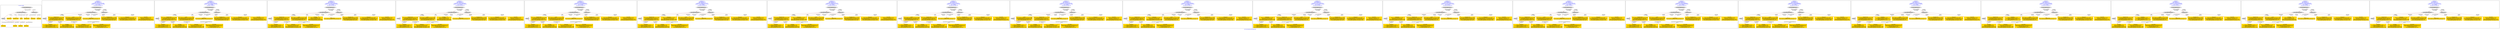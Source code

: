 digraph n0 {
fontcolor="blue"
remincross="true"
label="s13-s-art-institute-of-chicago.xml"
subgraph cluster_0 {
label="1-correct model"
n2[style="filled",color="white",fillcolor="lightgray",label="CulturalHeritageObject1"];
n3[style="filled",color="white",fillcolor="lightgray",label="Person1"];
n4[shape="plaintext",style="filled",fillcolor="gold",label="Dimensions"];
n5[shape="plaintext",style="filled",fillcolor="gold",label="Typeofartwork"];
n6[shape="plaintext",style="filled",fillcolor="gold",label="Credit"];
n7[shape="plaintext",style="filled",fillcolor="gold",label="Titleofartwork"];
n8[shape="plaintext",style="filled",fillcolor="gold",label="Accessionid"];
n9[shape="plaintext",style="filled",fillcolor="gold",label="Nationality"];
n10[shape="plaintext",style="filled",fillcolor="gold",label="birthDate"];
n11[shape="plaintext",style="filled",fillcolor="gold",label="deathDate"];
n12[shape="plaintext",style="filled",fillcolor="gold",label="Artistname"];
n13[style="filled",color="white",fillcolor="lightgray",label="EuropeanaAggregation1"];
n14[style="filled",color="white",fillcolor="lightgray",label="WebResource1"];
n15[shape="plaintext",style="filled",fillcolor="gold",label="ImageURL"];
}
subgraph cluster_1 {
label="candidate 0\nlink coherence:1.0\nnode coherence:1.0\nconfidence:0.6219231917021696\nmapping score:0.6573077305673899\ncost:12.99964\n-precision:0.92-recall:0.92"
n17[style="filled",color="white",fillcolor="lightgray",label="CulturalHeritageObject1"];
n18[style="filled",color="white",fillcolor="lightgray",label="Person1"];
n19[style="filled",color="white",fillcolor="lightgray",label="EuropeanaAggregation1"];
n20[style="filled",color="white",fillcolor="lightgray",label="WebResource1"];
n21[shape="plaintext",style="filled",fillcolor="gold",label="ImageURL\n[WebResource,classLink,0.851]\n[Document,classLink,0.117]\n[Person,biographicalInformation,0.019]\n[CulturalHeritageObject,description,0.013]"];
n22[shape="plaintext",style="filled",fillcolor="gold",label="Titleofartwork\n[CulturalHeritageObject,description,0.303]\n[CulturalHeritageObject,title,0.26]\n[CulturalHeritageObject,created,0.223]\n[Person,biographicalInformation,0.214]"];
n23[shape="plaintext",style="filled",fillcolor="gold",label="deathDate\n[Person,dateOfDeath,0.424]\n[CulturalHeritageObject,created,0.285]\n[Person,dateOfBirth,0.232]\n[CulturalHeritageObject,provenance,0.059]"];
n24[shape="plaintext",style="filled",fillcolor="gold",label="Credit\n[CulturalHeritageObject,provenance,0.486]\n[CulturalHeritageObject,description,0.225]\n[CulturalHeritageObject,title,0.159]\n[Person,biographicalInformation,0.13]"];
n25[shape="plaintext",style="filled",fillcolor="gold",label="Accessionid\n[CulturalHeritageObject,accessionNumber,1.0]"];
n26[shape="plaintext",style="filled",fillcolor="gold",label="Typeofartwork\n[CulturalHeritageObject,medium,0.809]\n[CulturalHeritageObject,description,0.077]\n[Person,biographicalInformation,0.065]\n[CulturalHeritageObject,title,0.049]"];
n27[shape="plaintext",style="filled",fillcolor="gold",label="birthDate\n[Person,dateOfBirth,0.49]\n[Person,dateOfDeath,0.231]\n[CulturalHeritageObject,created,0.23]\n[Person,biographicalInformation,0.049]"];
n28[shape="plaintext",style="filled",fillcolor="gold",label="Artistname\n[Person,nameOfThePerson,0.453]\n[Document,classLink,0.208]\n[CulturalHeritageObject,provenance,0.186]\n[CulturalHeritageObject,description,0.153]"];
n29[shape="plaintext",style="filled",fillcolor="gold",label="Dimensions\n[CulturalHeritageObject,extent,0.682]\n[CulturalHeritageObject,accessionNumber,0.162]\n[CulturalHeritageObject,description,0.091]\n[CulturalHeritageObject,provenance,0.065]"];
n30[shape="plaintext",style="filled",fillcolor="gold",label="Nationality\n[Person,countryAssociatedWithThePerson,0.72]\n[CulturalHeritageObject,provenance,0.112]\n[Concept,prefLabel,0.101]\n[CulturalHeritageObject,title,0.067]"];
}
subgraph cluster_2 {
label="candidate 1\nlink coherence:1.0\nnode coherence:1.0\nconfidence:0.6176532416924738\nmapping score:0.6558844138974913\ncost:12.99964\n-precision:1.0-recall:1.0"
n32[style="filled",color="white",fillcolor="lightgray",label="CulturalHeritageObject1"];
n33[style="filled",color="white",fillcolor="lightgray",label="Person1"];
n34[style="filled",color="white",fillcolor="lightgray",label="EuropeanaAggregation1"];
n35[style="filled",color="white",fillcolor="lightgray",label="WebResource1"];
n36[shape="plaintext",style="filled",fillcolor="gold",label="Titleofartwork\n[CulturalHeritageObject,description,0.303]\n[CulturalHeritageObject,title,0.26]\n[CulturalHeritageObject,created,0.223]\n[Person,biographicalInformation,0.214]"];
n37[shape="plaintext",style="filled",fillcolor="gold",label="ImageURL\n[WebResource,classLink,0.851]\n[Document,classLink,0.117]\n[Person,biographicalInformation,0.019]\n[CulturalHeritageObject,description,0.013]"];
n38[shape="plaintext",style="filled",fillcolor="gold",label="deathDate\n[Person,dateOfDeath,0.424]\n[CulturalHeritageObject,created,0.285]\n[Person,dateOfBirth,0.232]\n[CulturalHeritageObject,provenance,0.059]"];
n39[shape="plaintext",style="filled",fillcolor="gold",label="Credit\n[CulturalHeritageObject,provenance,0.486]\n[CulturalHeritageObject,description,0.225]\n[CulturalHeritageObject,title,0.159]\n[Person,biographicalInformation,0.13]"];
n40[shape="plaintext",style="filled",fillcolor="gold",label="Accessionid\n[CulturalHeritageObject,accessionNumber,1.0]"];
n41[shape="plaintext",style="filled",fillcolor="gold",label="Typeofartwork\n[CulturalHeritageObject,medium,0.809]\n[CulturalHeritageObject,description,0.077]\n[Person,biographicalInformation,0.065]\n[CulturalHeritageObject,title,0.049]"];
n42[shape="plaintext",style="filled",fillcolor="gold",label="birthDate\n[Person,dateOfBirth,0.49]\n[Person,dateOfDeath,0.231]\n[CulturalHeritageObject,created,0.23]\n[Person,biographicalInformation,0.049]"];
n43[shape="plaintext",style="filled",fillcolor="gold",label="Artistname\n[Person,nameOfThePerson,0.453]\n[Document,classLink,0.208]\n[CulturalHeritageObject,provenance,0.186]\n[CulturalHeritageObject,description,0.153]"];
n44[shape="plaintext",style="filled",fillcolor="gold",label="Dimensions\n[CulturalHeritageObject,extent,0.682]\n[CulturalHeritageObject,accessionNumber,0.162]\n[CulturalHeritageObject,description,0.091]\n[CulturalHeritageObject,provenance,0.065]"];
n45[shape="plaintext",style="filled",fillcolor="gold",label="Nationality\n[Person,countryAssociatedWithThePerson,0.72]\n[CulturalHeritageObject,provenance,0.112]\n[Concept,prefLabel,0.101]\n[CulturalHeritageObject,title,0.067]"];
}
subgraph cluster_3 {
label="candidate 10\nlink coherence:1.0\nnode coherence:1.0\nconfidence:0.5916917485165547\nmapping score:0.6472305828388515\ncost:12.99964\n-precision:0.92-recall:0.92"
n47[style="filled",color="white",fillcolor="lightgray",label="CulturalHeritageObject1"];
n48[style="filled",color="white",fillcolor="lightgray",label="Person1"];
n49[style="filled",color="white",fillcolor="lightgray",label="EuropeanaAggregation1"];
n50[style="filled",color="white",fillcolor="lightgray",label="WebResource1"];
n51[shape="plaintext",style="filled",fillcolor="gold",label="Titleofartwork\n[CulturalHeritageObject,description,0.303]\n[CulturalHeritageObject,title,0.26]\n[CulturalHeritageObject,created,0.223]\n[Person,biographicalInformation,0.214]"];
n52[shape="plaintext",style="filled",fillcolor="gold",label="ImageURL\n[WebResource,classLink,0.851]\n[Document,classLink,0.117]\n[Person,biographicalInformation,0.019]\n[CulturalHeritageObject,description,0.013]"];
n53[shape="plaintext",style="filled",fillcolor="gold",label="deathDate\n[Person,dateOfDeath,0.424]\n[CulturalHeritageObject,created,0.285]\n[Person,dateOfBirth,0.232]\n[CulturalHeritageObject,provenance,0.059]"];
n54[shape="plaintext",style="filled",fillcolor="gold",label="Credit\n[CulturalHeritageObject,provenance,0.486]\n[CulturalHeritageObject,description,0.225]\n[CulturalHeritageObject,title,0.159]\n[Person,biographicalInformation,0.13]"];
n55[shape="plaintext",style="filled",fillcolor="gold",label="birthDate\n[Person,dateOfBirth,0.49]\n[Person,dateOfDeath,0.231]\n[CulturalHeritageObject,created,0.23]\n[Person,biographicalInformation,0.049]"];
n56[shape="plaintext",style="filled",fillcolor="gold",label="Accessionid\n[CulturalHeritageObject,accessionNumber,1.0]"];
n57[shape="plaintext",style="filled",fillcolor="gold",label="Typeofartwork\n[CulturalHeritageObject,medium,0.809]\n[CulturalHeritageObject,description,0.077]\n[Person,biographicalInformation,0.065]\n[CulturalHeritageObject,title,0.049]"];
n58[shape="plaintext",style="filled",fillcolor="gold",label="Artistname\n[Person,nameOfThePerson,0.453]\n[Document,classLink,0.208]\n[CulturalHeritageObject,provenance,0.186]\n[CulturalHeritageObject,description,0.153]"];
n59[shape="plaintext",style="filled",fillcolor="gold",label="Dimensions\n[CulturalHeritageObject,extent,0.682]\n[CulturalHeritageObject,accessionNumber,0.162]\n[CulturalHeritageObject,description,0.091]\n[CulturalHeritageObject,provenance,0.065]"];
n60[shape="plaintext",style="filled",fillcolor="gold",label="Nationality\n[Person,countryAssociatedWithThePerson,0.72]\n[CulturalHeritageObject,provenance,0.112]\n[Concept,prefLabel,0.101]\n[CulturalHeritageObject,title,0.067]"];
}
subgraph cluster_4 {
label="candidate 11\nlink coherence:1.0\nnode coherence:1.0\nconfidence:0.5916917485165547\nmapping score:0.6472305828388515\ncost:12.99974\n-precision:0.92-recall:0.92"
n62[style="filled",color="white",fillcolor="lightgray",label="CulturalHeritageObject1"];
n63[style="filled",color="white",fillcolor="lightgray",label="Person1"];
n64[style="filled",color="white",fillcolor="lightgray",label="EuropeanaAggregation1"];
n65[style="filled",color="white",fillcolor="lightgray",label="WebResource2"];
n66[shape="plaintext",style="filled",fillcolor="gold",label="ImageURL\n[WebResource,classLink,0.851]\n[Document,classLink,0.117]\n[Person,biographicalInformation,0.019]\n[CulturalHeritageObject,description,0.013]"];
n67[shape="plaintext",style="filled",fillcolor="gold",label="Titleofartwork\n[CulturalHeritageObject,description,0.303]\n[CulturalHeritageObject,title,0.26]\n[CulturalHeritageObject,created,0.223]\n[Person,biographicalInformation,0.214]"];
n68[shape="plaintext",style="filled",fillcolor="gold",label="deathDate\n[Person,dateOfDeath,0.424]\n[CulturalHeritageObject,created,0.285]\n[Person,dateOfBirth,0.232]\n[CulturalHeritageObject,provenance,0.059]"];
n69[shape="plaintext",style="filled",fillcolor="gold",label="Credit\n[CulturalHeritageObject,provenance,0.486]\n[CulturalHeritageObject,description,0.225]\n[CulturalHeritageObject,title,0.159]\n[Person,biographicalInformation,0.13]"];
n70[shape="plaintext",style="filled",fillcolor="gold",label="birthDate\n[Person,dateOfBirth,0.49]\n[Person,dateOfDeath,0.231]\n[CulturalHeritageObject,created,0.23]\n[Person,biographicalInformation,0.049]"];
n71[shape="plaintext",style="filled",fillcolor="gold",label="Accessionid\n[CulturalHeritageObject,accessionNumber,1.0]"];
n72[shape="plaintext",style="filled",fillcolor="gold",label="Typeofartwork\n[CulturalHeritageObject,medium,0.809]\n[CulturalHeritageObject,description,0.077]\n[Person,biographicalInformation,0.065]\n[CulturalHeritageObject,title,0.049]"];
n73[shape="plaintext",style="filled",fillcolor="gold",label="Artistname\n[Person,nameOfThePerson,0.453]\n[Document,classLink,0.208]\n[CulturalHeritageObject,provenance,0.186]\n[CulturalHeritageObject,description,0.153]"];
n74[shape="plaintext",style="filled",fillcolor="gold",label="Dimensions\n[CulturalHeritageObject,extent,0.682]\n[CulturalHeritageObject,accessionNumber,0.162]\n[CulturalHeritageObject,description,0.091]\n[CulturalHeritageObject,provenance,0.065]"];
n75[shape="plaintext",style="filled",fillcolor="gold",label="Nationality\n[Person,countryAssociatedWithThePerson,0.72]\n[CulturalHeritageObject,provenance,0.112]\n[Concept,prefLabel,0.101]\n[CulturalHeritageObject,title,0.067]"];
}
subgraph cluster_5 {
label="candidate 12\nlink coherence:1.0\nnode coherence:1.0\nconfidence:0.5915492956384354\nmapping score:0.6471830985461451\ncost:12.99964\n-precision:0.92-recall:0.92"
n77[style="filled",color="white",fillcolor="lightgray",label="CulturalHeritageObject1"];
n78[style="filled",color="white",fillcolor="lightgray",label="Person1"];
n79[style="filled",color="white",fillcolor="lightgray",label="EuropeanaAggregation1"];
n80[style="filled",color="white",fillcolor="lightgray",label="WebResource1"];
n81[shape="plaintext",style="filled",fillcolor="gold",label="Titleofartwork\n[CulturalHeritageObject,description,0.303]\n[CulturalHeritageObject,title,0.26]\n[CulturalHeritageObject,created,0.223]\n[Person,biographicalInformation,0.214]"];
n82[shape="plaintext",style="filled",fillcolor="gold",label="ImageURL\n[WebResource,classLink,0.851]\n[Document,classLink,0.117]\n[Person,biographicalInformation,0.019]\n[CulturalHeritageObject,description,0.013]"];
n83[shape="plaintext",style="filled",fillcolor="gold",label="Credit\n[CulturalHeritageObject,provenance,0.486]\n[CulturalHeritageObject,description,0.225]\n[CulturalHeritageObject,title,0.159]\n[Person,biographicalInformation,0.13]"];
n84[shape="plaintext",style="filled",fillcolor="gold",label="deathDate\n[Person,dateOfDeath,0.424]\n[CulturalHeritageObject,created,0.285]\n[Person,dateOfBirth,0.232]\n[CulturalHeritageObject,provenance,0.059]"];
n85[shape="plaintext",style="filled",fillcolor="gold",label="Accessionid\n[CulturalHeritageObject,accessionNumber,1.0]"];
n86[shape="plaintext",style="filled",fillcolor="gold",label="Typeofartwork\n[CulturalHeritageObject,medium,0.809]\n[CulturalHeritageObject,description,0.077]\n[Person,biographicalInformation,0.065]\n[CulturalHeritageObject,title,0.049]"];
n87[shape="plaintext",style="filled",fillcolor="gold",label="birthDate\n[Person,dateOfBirth,0.49]\n[Person,dateOfDeath,0.231]\n[CulturalHeritageObject,created,0.23]\n[Person,biographicalInformation,0.049]"];
n88[shape="plaintext",style="filled",fillcolor="gold",label="Artistname\n[Person,nameOfThePerson,0.453]\n[Document,classLink,0.208]\n[CulturalHeritageObject,provenance,0.186]\n[CulturalHeritageObject,description,0.153]"];
n89[shape="plaintext",style="filled",fillcolor="gold",label="Dimensions\n[CulturalHeritageObject,extent,0.682]\n[CulturalHeritageObject,accessionNumber,0.162]\n[CulturalHeritageObject,description,0.091]\n[CulturalHeritageObject,provenance,0.065]"];
n90[shape="plaintext",style="filled",fillcolor="gold",label="Nationality\n[Person,countryAssociatedWithThePerson,0.72]\n[CulturalHeritageObject,provenance,0.112]\n[Concept,prefLabel,0.101]\n[CulturalHeritageObject,title,0.067]"];
}
subgraph cluster_6 {
label="candidate 13\nlink coherence:1.0\nnode coherence:1.0\nconfidence:0.5908875455164233\nmapping score:0.6469625151721411\ncost:12.99964\n-precision:0.92-recall:0.92"
n92[style="filled",color="white",fillcolor="lightgray",label="CulturalHeritageObject1"];
n93[style="filled",color="white",fillcolor="lightgray",label="Person1"];
n94[style="filled",color="white",fillcolor="lightgray",label="EuropeanaAggregation1"];
n95[style="filled",color="white",fillcolor="lightgray",label="WebResource1"];
n96[shape="plaintext",style="filled",fillcolor="gold",label="Titleofartwork\n[CulturalHeritageObject,description,0.303]\n[CulturalHeritageObject,title,0.26]\n[CulturalHeritageObject,created,0.223]\n[Person,biographicalInformation,0.214]"];
n97[shape="plaintext",style="filled",fillcolor="gold",label="ImageURL\n[WebResource,classLink,0.851]\n[Document,classLink,0.117]\n[Person,biographicalInformation,0.019]\n[CulturalHeritageObject,description,0.013]"];
n98[shape="plaintext",style="filled",fillcolor="gold",label="Artistname\n[Person,nameOfThePerson,0.453]\n[Document,classLink,0.208]\n[CulturalHeritageObject,provenance,0.186]\n[CulturalHeritageObject,description,0.153]"];
n99[shape="plaintext",style="filled",fillcolor="gold",label="deathDate\n[Person,dateOfDeath,0.424]\n[CulturalHeritageObject,created,0.285]\n[Person,dateOfBirth,0.232]\n[CulturalHeritageObject,provenance,0.059]"];
n100[shape="plaintext",style="filled",fillcolor="gold",label="Credit\n[CulturalHeritageObject,provenance,0.486]\n[CulturalHeritageObject,description,0.225]\n[CulturalHeritageObject,title,0.159]\n[Person,biographicalInformation,0.13]"];
n101[shape="plaintext",style="filled",fillcolor="gold",label="Accessionid\n[CulturalHeritageObject,accessionNumber,1.0]"];
n102[shape="plaintext",style="filled",fillcolor="gold",label="Typeofartwork\n[CulturalHeritageObject,medium,0.809]\n[CulturalHeritageObject,description,0.077]\n[Person,biographicalInformation,0.065]\n[CulturalHeritageObject,title,0.049]"];
n103[shape="plaintext",style="filled",fillcolor="gold",label="birthDate\n[Person,dateOfBirth,0.49]\n[Person,dateOfDeath,0.231]\n[CulturalHeritageObject,created,0.23]\n[Person,biographicalInformation,0.049]"];
n104[shape="plaintext",style="filled",fillcolor="gold",label="Dimensions\n[CulturalHeritageObject,extent,0.682]\n[CulturalHeritageObject,accessionNumber,0.162]\n[CulturalHeritageObject,description,0.091]\n[CulturalHeritageObject,provenance,0.065]"];
n105[shape="plaintext",style="filled",fillcolor="gold",label="Nationality\n[Person,countryAssociatedWithThePerson,0.72]\n[CulturalHeritageObject,provenance,0.112]\n[Concept,prefLabel,0.101]\n[CulturalHeritageObject,title,0.067]"];
}
subgraph cluster_7 {
label="candidate 14\nlink coherence:1.0\nnode coherence:1.0\nconfidence:0.5908875455164233\nmapping score:0.6469625151721411\ncost:12.99974\n-precision:0.92-recall:0.92"
n107[style="filled",color="white",fillcolor="lightgray",label="CulturalHeritageObject1"];
n108[style="filled",color="white",fillcolor="lightgray",label="Person1"];
n109[style="filled",color="white",fillcolor="lightgray",label="EuropeanaAggregation1"];
n110[style="filled",color="white",fillcolor="lightgray",label="WebResource2"];
n111[shape="plaintext",style="filled",fillcolor="gold",label="ImageURL\n[WebResource,classLink,0.851]\n[Document,classLink,0.117]\n[Person,biographicalInformation,0.019]\n[CulturalHeritageObject,description,0.013]"];
n112[shape="plaintext",style="filled",fillcolor="gold",label="Titleofartwork\n[CulturalHeritageObject,description,0.303]\n[CulturalHeritageObject,title,0.26]\n[CulturalHeritageObject,created,0.223]\n[Person,biographicalInformation,0.214]"];
n113[shape="plaintext",style="filled",fillcolor="gold",label="Artistname\n[Person,nameOfThePerson,0.453]\n[Document,classLink,0.208]\n[CulturalHeritageObject,provenance,0.186]\n[CulturalHeritageObject,description,0.153]"];
n114[shape="plaintext",style="filled",fillcolor="gold",label="deathDate\n[Person,dateOfDeath,0.424]\n[CulturalHeritageObject,created,0.285]\n[Person,dateOfBirth,0.232]\n[CulturalHeritageObject,provenance,0.059]"];
n115[shape="plaintext",style="filled",fillcolor="gold",label="Credit\n[CulturalHeritageObject,provenance,0.486]\n[CulturalHeritageObject,description,0.225]\n[CulturalHeritageObject,title,0.159]\n[Person,biographicalInformation,0.13]"];
n116[shape="plaintext",style="filled",fillcolor="gold",label="Accessionid\n[CulturalHeritageObject,accessionNumber,1.0]"];
n117[shape="plaintext",style="filled",fillcolor="gold",label="Typeofartwork\n[CulturalHeritageObject,medium,0.809]\n[CulturalHeritageObject,description,0.077]\n[Person,biographicalInformation,0.065]\n[CulturalHeritageObject,title,0.049]"];
n118[shape="plaintext",style="filled",fillcolor="gold",label="birthDate\n[Person,dateOfBirth,0.49]\n[Person,dateOfDeath,0.231]\n[CulturalHeritageObject,created,0.23]\n[Person,biographicalInformation,0.049]"];
n119[shape="plaintext",style="filled",fillcolor="gold",label="Dimensions\n[CulturalHeritageObject,extent,0.682]\n[CulturalHeritageObject,accessionNumber,0.162]\n[CulturalHeritageObject,description,0.091]\n[CulturalHeritageObject,provenance,0.065]"];
n120[shape="plaintext",style="filled",fillcolor="gold",label="Nationality\n[Person,countryAssociatedWithThePerson,0.72]\n[CulturalHeritageObject,provenance,0.112]\n[Concept,prefLabel,0.101]\n[CulturalHeritageObject,title,0.067]"];
}
subgraph cluster_8 {
label="candidate 15\nlink coherence:1.0\nnode coherence:1.0\nconfidence:0.5892234779793558\nmapping score:0.6464078259931186\ncost:12.99964\n-precision:0.85-recall:0.85"
n122[style="filled",color="white",fillcolor="lightgray",label="CulturalHeritageObject1"];
n123[style="filled",color="white",fillcolor="lightgray",label="Person1"];
n124[style="filled",color="white",fillcolor="lightgray",label="EuropeanaAggregation1"];
n125[style="filled",color="white",fillcolor="lightgray",label="WebResource1"];
n126[shape="plaintext",style="filled",fillcolor="gold",label="Credit\n[CulturalHeritageObject,provenance,0.486]\n[CulturalHeritageObject,description,0.225]\n[CulturalHeritageObject,title,0.159]\n[Person,biographicalInformation,0.13]"];
n127[shape="plaintext",style="filled",fillcolor="gold",label="ImageURL\n[WebResource,classLink,0.851]\n[Document,classLink,0.117]\n[Person,biographicalInformation,0.019]\n[CulturalHeritageObject,description,0.013]"];
n128[shape="plaintext",style="filled",fillcolor="gold",label="Titleofartwork\n[CulturalHeritageObject,description,0.303]\n[CulturalHeritageObject,title,0.26]\n[CulturalHeritageObject,created,0.223]\n[Person,biographicalInformation,0.214]"];
n129[shape="plaintext",style="filled",fillcolor="gold",label="deathDate\n[Person,dateOfDeath,0.424]\n[CulturalHeritageObject,created,0.285]\n[Person,dateOfBirth,0.232]\n[CulturalHeritageObject,provenance,0.059]"];
n130[shape="plaintext",style="filled",fillcolor="gold",label="Accessionid\n[CulturalHeritageObject,accessionNumber,1.0]"];
n131[shape="plaintext",style="filled",fillcolor="gold",label="Typeofartwork\n[CulturalHeritageObject,medium,0.809]\n[CulturalHeritageObject,description,0.077]\n[Person,biographicalInformation,0.065]\n[CulturalHeritageObject,title,0.049]"];
n132[shape="plaintext",style="filled",fillcolor="gold",label="birthDate\n[Person,dateOfBirth,0.49]\n[Person,dateOfDeath,0.231]\n[CulturalHeritageObject,created,0.23]\n[Person,biographicalInformation,0.049]"];
n133[shape="plaintext",style="filled",fillcolor="gold",label="Artistname\n[Person,nameOfThePerson,0.453]\n[Document,classLink,0.208]\n[CulturalHeritageObject,provenance,0.186]\n[CulturalHeritageObject,description,0.153]"];
n134[shape="plaintext",style="filled",fillcolor="gold",label="Dimensions\n[CulturalHeritageObject,extent,0.682]\n[CulturalHeritageObject,accessionNumber,0.162]\n[CulturalHeritageObject,description,0.091]\n[CulturalHeritageObject,provenance,0.065]"];
n135[shape="plaintext",style="filled",fillcolor="gold",label="Nationality\n[Person,countryAssociatedWithThePerson,0.72]\n[CulturalHeritageObject,provenance,0.112]\n[Concept,prefLabel,0.101]\n[CulturalHeritageObject,title,0.067]"];
}
subgraph cluster_9 {
label="candidate 16\nlink coherence:1.0\nnode coherence:1.0\nconfidence:0.5878193535827687\nmapping score:0.6459397845275895\ncost:12.99964\n-precision:0.85-recall:0.85"
n137[style="filled",color="white",fillcolor="lightgray",label="CulturalHeritageObject1"];
n138[style="filled",color="white",fillcolor="lightgray",label="Person1"];
n139[style="filled",color="white",fillcolor="lightgray",label="EuropeanaAggregation1"];
n140[style="filled",color="white",fillcolor="lightgray",label="WebResource1"];
n141[shape="plaintext",style="filled",fillcolor="gold",label="ImageURL\n[WebResource,classLink,0.851]\n[Document,classLink,0.117]\n[Person,biographicalInformation,0.019]\n[CulturalHeritageObject,description,0.013]"];
n142[shape="plaintext",style="filled",fillcolor="gold",label="Credit\n[CulturalHeritageObject,provenance,0.486]\n[CulturalHeritageObject,description,0.225]\n[CulturalHeritageObject,title,0.159]\n[Person,biographicalInformation,0.13]"];
n143[shape="plaintext",style="filled",fillcolor="gold",label="deathDate\n[Person,dateOfDeath,0.424]\n[CulturalHeritageObject,created,0.285]\n[Person,dateOfBirth,0.232]\n[CulturalHeritageObject,provenance,0.059]"];
n144[shape="plaintext",style="filled",fillcolor="gold",label="Titleofartwork\n[CulturalHeritageObject,description,0.303]\n[CulturalHeritageObject,title,0.26]\n[CulturalHeritageObject,created,0.223]\n[Person,biographicalInformation,0.214]"];
n145[shape="plaintext",style="filled",fillcolor="gold",label="Accessionid\n[CulturalHeritageObject,accessionNumber,1.0]"];
n146[shape="plaintext",style="filled",fillcolor="gold",label="Typeofartwork\n[CulturalHeritageObject,medium,0.809]\n[CulturalHeritageObject,description,0.077]\n[Person,biographicalInformation,0.065]\n[CulturalHeritageObject,title,0.049]"];
n147[shape="plaintext",style="filled",fillcolor="gold",label="birthDate\n[Person,dateOfBirth,0.49]\n[Person,dateOfDeath,0.231]\n[CulturalHeritageObject,created,0.23]\n[Person,biographicalInformation,0.049]"];
n148[shape="plaintext",style="filled",fillcolor="gold",label="Artistname\n[Person,nameOfThePerson,0.453]\n[Document,classLink,0.208]\n[CulturalHeritageObject,provenance,0.186]\n[CulturalHeritageObject,description,0.153]"];
n149[shape="plaintext",style="filled",fillcolor="gold",label="Dimensions\n[CulturalHeritageObject,extent,0.682]\n[CulturalHeritageObject,accessionNumber,0.162]\n[CulturalHeritageObject,description,0.091]\n[CulturalHeritageObject,provenance,0.065]"];
n150[shape="plaintext",style="filled",fillcolor="gold",label="Nationality\n[Person,countryAssociatedWithThePerson,0.72]\n[CulturalHeritageObject,provenance,0.112]\n[Concept,prefLabel,0.101]\n[CulturalHeritageObject,title,0.067]"];
}
subgraph cluster_10 {
label="candidate 17\nlink coherence:1.0\nnode coherence:1.0\nconfidence:0.5876035778928385\nmapping score:0.6458678592976129\ncost:12.99964\n-precision:0.92-recall:0.92"
n152[style="filled",color="white",fillcolor="lightgray",label="CulturalHeritageObject1"];
n153[style="filled",color="white",fillcolor="lightgray",label="Person1"];
n154[style="filled",color="white",fillcolor="lightgray",label="EuropeanaAggregation1"];
n155[style="filled",color="white",fillcolor="lightgray",label="WebResource1"];
n156[shape="plaintext",style="filled",fillcolor="gold",label="Titleofartwork\n[CulturalHeritageObject,description,0.303]\n[CulturalHeritageObject,title,0.26]\n[CulturalHeritageObject,created,0.223]\n[Person,biographicalInformation,0.214]"];
n157[shape="plaintext",style="filled",fillcolor="gold",label="ImageURL\n[WebResource,classLink,0.851]\n[Document,classLink,0.117]\n[Person,biographicalInformation,0.019]\n[CulturalHeritageObject,description,0.013]"];
n158[shape="plaintext",style="filled",fillcolor="gold",label="Artistname\n[Person,nameOfThePerson,0.453]\n[Document,classLink,0.208]\n[CulturalHeritageObject,provenance,0.186]\n[CulturalHeritageObject,description,0.153]"];
n159[shape="plaintext",style="filled",fillcolor="gold",label="deathDate\n[Person,dateOfDeath,0.424]\n[CulturalHeritageObject,created,0.285]\n[Person,dateOfBirth,0.232]\n[CulturalHeritageObject,provenance,0.059]"];
n160[shape="plaintext",style="filled",fillcolor="gold",label="Credit\n[CulturalHeritageObject,provenance,0.486]\n[CulturalHeritageObject,description,0.225]\n[CulturalHeritageObject,title,0.159]\n[Person,biographicalInformation,0.13]"];
n161[shape="plaintext",style="filled",fillcolor="gold",label="Accessionid\n[CulturalHeritageObject,accessionNumber,1.0]"];
n162[shape="plaintext",style="filled",fillcolor="gold",label="Typeofartwork\n[CulturalHeritageObject,medium,0.809]\n[CulturalHeritageObject,description,0.077]\n[Person,biographicalInformation,0.065]\n[CulturalHeritageObject,title,0.049]"];
n163[shape="plaintext",style="filled",fillcolor="gold",label="birthDate\n[Person,dateOfBirth,0.49]\n[Person,dateOfDeath,0.231]\n[CulturalHeritageObject,created,0.23]\n[Person,biographicalInformation,0.049]"];
n164[shape="plaintext",style="filled",fillcolor="gold",label="Dimensions\n[CulturalHeritageObject,extent,0.682]\n[CulturalHeritageObject,accessionNumber,0.162]\n[CulturalHeritageObject,description,0.091]\n[CulturalHeritageObject,provenance,0.065]"];
n165[shape="plaintext",style="filled",fillcolor="gold",label="Nationality\n[Person,countryAssociatedWithThePerson,0.72]\n[CulturalHeritageObject,provenance,0.112]\n[Concept,prefLabel,0.101]\n[CulturalHeritageObject,title,0.067]"];
}
subgraph cluster_11 {
label="candidate 18\nlink coherence:1.0\nnode coherence:1.0\nconfidence:0.5871576034607567\nmapping score:0.6457192011535856\ncost:12.99964\n-precision:0.85-recall:0.85"
n167[style="filled",color="white",fillcolor="lightgray",label="CulturalHeritageObject1"];
n168[style="filled",color="white",fillcolor="lightgray",label="Person1"];
n169[style="filled",color="white",fillcolor="lightgray",label="EuropeanaAggregation1"];
n170[style="filled",color="white",fillcolor="lightgray",label="WebResource1"];
n171[shape="plaintext",style="filled",fillcolor="gold",label="ImageURL\n[WebResource,classLink,0.851]\n[Document,classLink,0.117]\n[Person,biographicalInformation,0.019]\n[CulturalHeritageObject,description,0.013]"];
n172[shape="plaintext",style="filled",fillcolor="gold",label="Artistname\n[Person,nameOfThePerson,0.453]\n[Document,classLink,0.208]\n[CulturalHeritageObject,provenance,0.186]\n[CulturalHeritageObject,description,0.153]"];
n173[shape="plaintext",style="filled",fillcolor="gold",label="deathDate\n[Person,dateOfDeath,0.424]\n[CulturalHeritageObject,created,0.285]\n[Person,dateOfBirth,0.232]\n[CulturalHeritageObject,provenance,0.059]"];
n174[shape="plaintext",style="filled",fillcolor="gold",label="Titleofartwork\n[CulturalHeritageObject,description,0.303]\n[CulturalHeritageObject,title,0.26]\n[CulturalHeritageObject,created,0.223]\n[Person,biographicalInformation,0.214]"];
n175[shape="plaintext",style="filled",fillcolor="gold",label="Credit\n[CulturalHeritageObject,provenance,0.486]\n[CulturalHeritageObject,description,0.225]\n[CulturalHeritageObject,title,0.159]\n[Person,biographicalInformation,0.13]"];
n176[shape="plaintext",style="filled",fillcolor="gold",label="Accessionid\n[CulturalHeritageObject,accessionNumber,1.0]"];
n177[shape="plaintext",style="filled",fillcolor="gold",label="Typeofartwork\n[CulturalHeritageObject,medium,0.809]\n[CulturalHeritageObject,description,0.077]\n[Person,biographicalInformation,0.065]\n[CulturalHeritageObject,title,0.049]"];
n178[shape="plaintext",style="filled",fillcolor="gold",label="birthDate\n[Person,dateOfBirth,0.49]\n[Person,dateOfDeath,0.231]\n[CulturalHeritageObject,created,0.23]\n[Person,biographicalInformation,0.049]"];
n179[shape="plaintext",style="filled",fillcolor="gold",label="Dimensions\n[CulturalHeritageObject,extent,0.682]\n[CulturalHeritageObject,accessionNumber,0.162]\n[CulturalHeritageObject,description,0.091]\n[CulturalHeritageObject,provenance,0.065]"];
n180[shape="plaintext",style="filled",fillcolor="gold",label="Nationality\n[Person,countryAssociatedWithThePerson,0.72]\n[CulturalHeritageObject,provenance,0.112]\n[Concept,prefLabel,0.101]\n[CulturalHeritageObject,title,0.067]"];
}
subgraph cluster_12 {
label="candidate 19\nlink coherence:1.0\nnode coherence:1.0\nconfidence:0.5871576034607567\nmapping score:0.6457192011535856\ncost:12.99974\n-precision:0.85-recall:0.85"
n182[style="filled",color="white",fillcolor="lightgray",label="CulturalHeritageObject1"];
n183[style="filled",color="white",fillcolor="lightgray",label="Person1"];
n184[style="filled",color="white",fillcolor="lightgray",label="EuropeanaAggregation1"];
n185[style="filled",color="white",fillcolor="lightgray",label="WebResource2"];
n186[shape="plaintext",style="filled",fillcolor="gold",label="ImageURL\n[WebResource,classLink,0.851]\n[Document,classLink,0.117]\n[Person,biographicalInformation,0.019]\n[CulturalHeritageObject,description,0.013]"];
n187[shape="plaintext",style="filled",fillcolor="gold",label="Artistname\n[Person,nameOfThePerson,0.453]\n[Document,classLink,0.208]\n[CulturalHeritageObject,provenance,0.186]\n[CulturalHeritageObject,description,0.153]"];
n188[shape="plaintext",style="filled",fillcolor="gold",label="deathDate\n[Person,dateOfDeath,0.424]\n[CulturalHeritageObject,created,0.285]\n[Person,dateOfBirth,0.232]\n[CulturalHeritageObject,provenance,0.059]"];
n189[shape="plaintext",style="filled",fillcolor="gold",label="Titleofartwork\n[CulturalHeritageObject,description,0.303]\n[CulturalHeritageObject,title,0.26]\n[CulturalHeritageObject,created,0.223]\n[Person,biographicalInformation,0.214]"];
n190[shape="plaintext",style="filled",fillcolor="gold",label="Credit\n[CulturalHeritageObject,provenance,0.486]\n[CulturalHeritageObject,description,0.225]\n[CulturalHeritageObject,title,0.159]\n[Person,biographicalInformation,0.13]"];
n191[shape="plaintext",style="filled",fillcolor="gold",label="Accessionid\n[CulturalHeritageObject,accessionNumber,1.0]"];
n192[shape="plaintext",style="filled",fillcolor="gold",label="Typeofartwork\n[CulturalHeritageObject,medium,0.809]\n[CulturalHeritageObject,description,0.077]\n[Person,biographicalInformation,0.065]\n[CulturalHeritageObject,title,0.049]"];
n193[shape="plaintext",style="filled",fillcolor="gold",label="birthDate\n[Person,dateOfBirth,0.49]\n[Person,dateOfDeath,0.231]\n[CulturalHeritageObject,created,0.23]\n[Person,biographicalInformation,0.049]"];
n194[shape="plaintext",style="filled",fillcolor="gold",label="Dimensions\n[CulturalHeritageObject,extent,0.682]\n[CulturalHeritageObject,accessionNumber,0.162]\n[CulturalHeritageObject,description,0.091]\n[CulturalHeritageObject,provenance,0.065]"];
n195[shape="plaintext",style="filled",fillcolor="gold",label="Nationality\n[Person,countryAssociatedWithThePerson,0.72]\n[CulturalHeritageObject,provenance,0.112]\n[Concept,prefLabel,0.101]\n[CulturalHeritageObject,title,0.067]"];
}
subgraph cluster_13 {
label="candidate 2\nlink coherence:1.0\nnode coherence:1.0\nconfidence:0.6176532416924738\nmapping score:0.6558844138974913\ncost:12.99974\n-precision:1.0-recall:1.0"
n197[style="filled",color="white",fillcolor="lightgray",label="CulturalHeritageObject1"];
n198[style="filled",color="white",fillcolor="lightgray",label="Person1"];
n199[style="filled",color="white",fillcolor="lightgray",label="EuropeanaAggregation1"];
n200[style="filled",color="white",fillcolor="lightgray",label="WebResource2"];
n201[shape="plaintext",style="filled",fillcolor="gold",label="ImageURL\n[WebResource,classLink,0.851]\n[Document,classLink,0.117]\n[Person,biographicalInformation,0.019]\n[CulturalHeritageObject,description,0.013]"];
n202[shape="plaintext",style="filled",fillcolor="gold",label="Titleofartwork\n[CulturalHeritageObject,description,0.303]\n[CulturalHeritageObject,title,0.26]\n[CulturalHeritageObject,created,0.223]\n[Person,biographicalInformation,0.214]"];
n203[shape="plaintext",style="filled",fillcolor="gold",label="deathDate\n[Person,dateOfDeath,0.424]\n[CulturalHeritageObject,created,0.285]\n[Person,dateOfBirth,0.232]\n[CulturalHeritageObject,provenance,0.059]"];
n204[shape="plaintext",style="filled",fillcolor="gold",label="Credit\n[CulturalHeritageObject,provenance,0.486]\n[CulturalHeritageObject,description,0.225]\n[CulturalHeritageObject,title,0.159]\n[Person,biographicalInformation,0.13]"];
n205[shape="plaintext",style="filled",fillcolor="gold",label="Accessionid\n[CulturalHeritageObject,accessionNumber,1.0]"];
n206[shape="plaintext",style="filled",fillcolor="gold",label="Typeofartwork\n[CulturalHeritageObject,medium,0.809]\n[CulturalHeritageObject,description,0.077]\n[Person,biographicalInformation,0.065]\n[CulturalHeritageObject,title,0.049]"];
n207[shape="plaintext",style="filled",fillcolor="gold",label="birthDate\n[Person,dateOfBirth,0.49]\n[Person,dateOfDeath,0.231]\n[CulturalHeritageObject,created,0.23]\n[Person,biographicalInformation,0.049]"];
n208[shape="plaintext",style="filled",fillcolor="gold",label="Artistname\n[Person,nameOfThePerson,0.453]\n[Document,classLink,0.208]\n[CulturalHeritageObject,provenance,0.186]\n[CulturalHeritageObject,description,0.153]"];
n209[shape="plaintext",style="filled",fillcolor="gold",label="Dimensions\n[CulturalHeritageObject,extent,0.682]\n[CulturalHeritageObject,accessionNumber,0.162]\n[CulturalHeritageObject,description,0.091]\n[CulturalHeritageObject,provenance,0.065]"];
n210[shape="plaintext",style="filled",fillcolor="gold",label="Nationality\n[Person,countryAssociatedWithThePerson,0.72]\n[CulturalHeritageObject,provenance,0.112]\n[Concept,prefLabel,0.101]\n[CulturalHeritageObject,title,0.067]"];
}
subgraph cluster_14 {
label="candidate 3\nlink coherence:1.0\nnode coherence:1.0\nconfidence:0.6139232996368074\nmapping score:0.6546410998789357\ncost:12.99964\n-precision:0.92-recall:0.92"
n212[style="filled",color="white",fillcolor="lightgray",label="CulturalHeritageObject1"];
n213[style="filled",color="white",fillcolor="lightgray",label="Person1"];
n214[style="filled",color="white",fillcolor="lightgray",label="EuropeanaAggregation1"];
n215[style="filled",color="white",fillcolor="lightgray",label="WebResource1"];
n216[shape="plaintext",style="filled",fillcolor="gold",label="ImageURL\n[WebResource,classLink,0.851]\n[Document,classLink,0.117]\n[Person,biographicalInformation,0.019]\n[CulturalHeritageObject,description,0.013]"];
n217[shape="plaintext",style="filled",fillcolor="gold",label="deathDate\n[Person,dateOfDeath,0.424]\n[CulturalHeritageObject,created,0.285]\n[Person,dateOfBirth,0.232]\n[CulturalHeritageObject,provenance,0.059]"];
n218[shape="plaintext",style="filled",fillcolor="gold",label="Titleofartwork\n[CulturalHeritageObject,description,0.303]\n[CulturalHeritageObject,title,0.26]\n[CulturalHeritageObject,created,0.223]\n[Person,biographicalInformation,0.214]"];
n219[shape="plaintext",style="filled",fillcolor="gold",label="Credit\n[CulturalHeritageObject,provenance,0.486]\n[CulturalHeritageObject,description,0.225]\n[CulturalHeritageObject,title,0.159]\n[Person,biographicalInformation,0.13]"];
n220[shape="plaintext",style="filled",fillcolor="gold",label="Accessionid\n[CulturalHeritageObject,accessionNumber,1.0]"];
n221[shape="plaintext",style="filled",fillcolor="gold",label="Typeofartwork\n[CulturalHeritageObject,medium,0.809]\n[CulturalHeritageObject,description,0.077]\n[Person,biographicalInformation,0.065]\n[CulturalHeritageObject,title,0.049]"];
n222[shape="plaintext",style="filled",fillcolor="gold",label="birthDate\n[Person,dateOfBirth,0.49]\n[Person,dateOfDeath,0.231]\n[CulturalHeritageObject,created,0.23]\n[Person,biographicalInformation,0.049]"];
n223[shape="plaintext",style="filled",fillcolor="gold",label="Artistname\n[Person,nameOfThePerson,0.453]\n[Document,classLink,0.208]\n[CulturalHeritageObject,provenance,0.186]\n[CulturalHeritageObject,description,0.153]"];
n224[shape="plaintext",style="filled",fillcolor="gold",label="Dimensions\n[CulturalHeritageObject,extent,0.682]\n[CulturalHeritageObject,accessionNumber,0.162]\n[CulturalHeritageObject,description,0.091]\n[CulturalHeritageObject,provenance,0.065]"];
n225[shape="plaintext",style="filled",fillcolor="gold",label="Nationality\n[Person,countryAssociatedWithThePerson,0.72]\n[CulturalHeritageObject,provenance,0.112]\n[Concept,prefLabel,0.101]\n[CulturalHeritageObject,title,0.067]"];
}
subgraph cluster_15 {
label="candidate 4\nlink coherence:1.0\nnode coherence:1.0\nconfidence:0.6139232996368074\nmapping score:0.6546410998789357\ncost:12.99974\n-precision:0.92-recall:0.92"
n227[style="filled",color="white",fillcolor="lightgray",label="CulturalHeritageObject1"];
n228[style="filled",color="white",fillcolor="lightgray",label="Person1"];
n229[style="filled",color="white",fillcolor="lightgray",label="EuropeanaAggregation1"];
n230[style="filled",color="white",fillcolor="lightgray",label="WebResource2"];
n231[shape="plaintext",style="filled",fillcolor="gold",label="ImageURL\n[WebResource,classLink,0.851]\n[Document,classLink,0.117]\n[Person,biographicalInformation,0.019]\n[CulturalHeritageObject,description,0.013]"];
n232[shape="plaintext",style="filled",fillcolor="gold",label="deathDate\n[Person,dateOfDeath,0.424]\n[CulturalHeritageObject,created,0.285]\n[Person,dateOfBirth,0.232]\n[CulturalHeritageObject,provenance,0.059]"];
n233[shape="plaintext",style="filled",fillcolor="gold",label="Titleofartwork\n[CulturalHeritageObject,description,0.303]\n[CulturalHeritageObject,title,0.26]\n[CulturalHeritageObject,created,0.223]\n[Person,biographicalInformation,0.214]"];
n234[shape="plaintext",style="filled",fillcolor="gold",label="Credit\n[CulturalHeritageObject,provenance,0.486]\n[CulturalHeritageObject,description,0.225]\n[CulturalHeritageObject,title,0.159]\n[Person,biographicalInformation,0.13]"];
n235[shape="plaintext",style="filled",fillcolor="gold",label="Accessionid\n[CulturalHeritageObject,accessionNumber,1.0]"];
n236[shape="plaintext",style="filled",fillcolor="gold",label="Typeofartwork\n[CulturalHeritageObject,medium,0.809]\n[CulturalHeritageObject,description,0.077]\n[Person,biographicalInformation,0.065]\n[CulturalHeritageObject,title,0.049]"];
n237[shape="plaintext",style="filled",fillcolor="gold",label="birthDate\n[Person,dateOfBirth,0.49]\n[Person,dateOfDeath,0.231]\n[CulturalHeritageObject,created,0.23]\n[Person,biographicalInformation,0.049]"];
n238[shape="plaintext",style="filled",fillcolor="gold",label="Artistname\n[Person,nameOfThePerson,0.453]\n[Document,classLink,0.208]\n[CulturalHeritageObject,provenance,0.186]\n[CulturalHeritageObject,description,0.153]"];
n239[shape="plaintext",style="filled",fillcolor="gold",label="Dimensions\n[CulturalHeritageObject,extent,0.682]\n[CulturalHeritageObject,accessionNumber,0.162]\n[CulturalHeritageObject,description,0.091]\n[CulturalHeritageObject,provenance,0.065]"];
n240[shape="plaintext",style="filled",fillcolor="gold",label="Nationality\n[Person,countryAssociatedWithThePerson,0.72]\n[CulturalHeritageObject,provenance,0.112]\n[Concept,prefLabel,0.101]\n[CulturalHeritageObject,title,0.067]"];
}
subgraph cluster_16 {
label="candidate 5\nlink coherence:1.0\nnode coherence:1.0\nconfidence:0.6079601134046386\nmapping score:0.6526533711348795\ncost:12.99964\n-precision:0.85-recall:0.85"
n242[style="filled",color="white",fillcolor="lightgray",label="CulturalHeritageObject1"];
n243[style="filled",color="white",fillcolor="lightgray",label="Person1"];
n244[style="filled",color="white",fillcolor="lightgray",label="EuropeanaAggregation1"];
n245[style="filled",color="white",fillcolor="lightgray",label="WebResource1"];
n246[shape="plaintext",style="filled",fillcolor="gold",label="ImageURL\n[WebResource,classLink,0.851]\n[Document,classLink,0.117]\n[Person,biographicalInformation,0.019]\n[CulturalHeritageObject,description,0.013]"];
n247[shape="plaintext",style="filled",fillcolor="gold",label="Titleofartwork\n[CulturalHeritageObject,description,0.303]\n[CulturalHeritageObject,title,0.26]\n[CulturalHeritageObject,created,0.223]\n[Person,biographicalInformation,0.214]"];
n248[shape="plaintext",style="filled",fillcolor="gold",label="deathDate\n[Person,dateOfDeath,0.424]\n[CulturalHeritageObject,created,0.285]\n[Person,dateOfBirth,0.232]\n[CulturalHeritageObject,provenance,0.059]"];
n249[shape="plaintext",style="filled",fillcolor="gold",label="Credit\n[CulturalHeritageObject,provenance,0.486]\n[CulturalHeritageObject,description,0.225]\n[CulturalHeritageObject,title,0.159]\n[Person,biographicalInformation,0.13]"];
n250[shape="plaintext",style="filled",fillcolor="gold",label="Accessionid\n[CulturalHeritageObject,accessionNumber,1.0]"];
n251[shape="plaintext",style="filled",fillcolor="gold",label="Typeofartwork\n[CulturalHeritageObject,medium,0.809]\n[CulturalHeritageObject,description,0.077]\n[Person,biographicalInformation,0.065]\n[CulturalHeritageObject,title,0.049]"];
n252[shape="plaintext",style="filled",fillcolor="gold",label="birthDate\n[Person,dateOfBirth,0.49]\n[Person,dateOfDeath,0.231]\n[CulturalHeritageObject,created,0.23]\n[Person,biographicalInformation,0.049]"];
n253[shape="plaintext",style="filled",fillcolor="gold",label="Artistname\n[Person,nameOfThePerson,0.453]\n[Document,classLink,0.208]\n[CulturalHeritageObject,provenance,0.186]\n[CulturalHeritageObject,description,0.153]"];
n254[shape="plaintext",style="filled",fillcolor="gold",label="Dimensions\n[CulturalHeritageObject,extent,0.682]\n[CulturalHeritageObject,accessionNumber,0.162]\n[CulturalHeritageObject,description,0.091]\n[CulturalHeritageObject,provenance,0.065]"];
n255[shape="plaintext",style="filled",fillcolor="gold",label="Nationality\n[Person,countryAssociatedWithThePerson,0.72]\n[CulturalHeritageObject,provenance,0.112]\n[Concept,prefLabel,0.101]\n[CulturalHeritageObject,title,0.067]"];
}
subgraph cluster_17 {
label="candidate 6\nlink coherence:1.0\nnode coherence:1.0\nconfidence:0.6036901633949429\nmapping score:0.651230054464981\ncost:12.99964\n-precision:0.92-recall:0.92"
n257[style="filled",color="white",fillcolor="lightgray",label="CulturalHeritageObject1"];
n258[style="filled",color="white",fillcolor="lightgray",label="Person1"];
n259[style="filled",color="white",fillcolor="lightgray",label="EuropeanaAggregation1"];
n260[style="filled",color="white",fillcolor="lightgray",label="WebResource1"];
n261[shape="plaintext",style="filled",fillcolor="gold",label="Titleofartwork\n[CulturalHeritageObject,description,0.303]\n[CulturalHeritageObject,title,0.26]\n[CulturalHeritageObject,created,0.223]\n[Person,biographicalInformation,0.214]"];
n262[shape="plaintext",style="filled",fillcolor="gold",label="ImageURL\n[WebResource,classLink,0.851]\n[Document,classLink,0.117]\n[Person,biographicalInformation,0.019]\n[CulturalHeritageObject,description,0.013]"];
n263[shape="plaintext",style="filled",fillcolor="gold",label="deathDate\n[Person,dateOfDeath,0.424]\n[CulturalHeritageObject,created,0.285]\n[Person,dateOfBirth,0.232]\n[CulturalHeritageObject,provenance,0.059]"];
n264[shape="plaintext",style="filled",fillcolor="gold",label="Credit\n[CulturalHeritageObject,provenance,0.486]\n[CulturalHeritageObject,description,0.225]\n[CulturalHeritageObject,title,0.159]\n[Person,biographicalInformation,0.13]"];
n265[shape="plaintext",style="filled",fillcolor="gold",label="Accessionid\n[CulturalHeritageObject,accessionNumber,1.0]"];
n266[shape="plaintext",style="filled",fillcolor="gold",label="Typeofartwork\n[CulturalHeritageObject,medium,0.809]\n[CulturalHeritageObject,description,0.077]\n[Person,biographicalInformation,0.065]\n[CulturalHeritageObject,title,0.049]"];
n267[shape="plaintext",style="filled",fillcolor="gold",label="birthDate\n[Person,dateOfBirth,0.49]\n[Person,dateOfDeath,0.231]\n[CulturalHeritageObject,created,0.23]\n[Person,biographicalInformation,0.049]"];
n268[shape="plaintext",style="filled",fillcolor="gold",label="Artistname\n[Person,nameOfThePerson,0.453]\n[Document,classLink,0.208]\n[CulturalHeritageObject,provenance,0.186]\n[CulturalHeritageObject,description,0.153]"];
n269[shape="plaintext",style="filled",fillcolor="gold",label="Dimensions\n[CulturalHeritageObject,extent,0.682]\n[CulturalHeritageObject,accessionNumber,0.162]\n[CulturalHeritageObject,description,0.091]\n[CulturalHeritageObject,provenance,0.065]"];
n270[shape="plaintext",style="filled",fillcolor="gold",label="Nationality\n[Person,countryAssociatedWithThePerson,0.72]\n[CulturalHeritageObject,provenance,0.112]\n[Concept,prefLabel,0.101]\n[CulturalHeritageObject,title,0.067]"];
}
subgraph cluster_18 {
label="candidate 7\nlink coherence:1.0\nnode coherence:1.0\nconfidence:0.6036901633949429\nmapping score:0.651230054464981\ncost:12.99974\n-precision:0.92-recall:0.92"
n272[style="filled",color="white",fillcolor="lightgray",label="CulturalHeritageObject1"];
n273[style="filled",color="white",fillcolor="lightgray",label="Person1"];
n274[style="filled",color="white",fillcolor="lightgray",label="EuropeanaAggregation1"];
n275[style="filled",color="white",fillcolor="lightgray",label="WebResource2"];
n276[shape="plaintext",style="filled",fillcolor="gold",label="ImageURL\n[WebResource,classLink,0.851]\n[Document,classLink,0.117]\n[Person,biographicalInformation,0.019]\n[CulturalHeritageObject,description,0.013]"];
n277[shape="plaintext",style="filled",fillcolor="gold",label="Titleofartwork\n[CulturalHeritageObject,description,0.303]\n[CulturalHeritageObject,title,0.26]\n[CulturalHeritageObject,created,0.223]\n[Person,biographicalInformation,0.214]"];
n278[shape="plaintext",style="filled",fillcolor="gold",label="deathDate\n[Person,dateOfDeath,0.424]\n[CulturalHeritageObject,created,0.285]\n[Person,dateOfBirth,0.232]\n[CulturalHeritageObject,provenance,0.059]"];
n279[shape="plaintext",style="filled",fillcolor="gold",label="Credit\n[CulturalHeritageObject,provenance,0.486]\n[CulturalHeritageObject,description,0.225]\n[CulturalHeritageObject,title,0.159]\n[Person,biographicalInformation,0.13]"];
n280[shape="plaintext",style="filled",fillcolor="gold",label="Accessionid\n[CulturalHeritageObject,accessionNumber,1.0]"];
n281[shape="plaintext",style="filled",fillcolor="gold",label="Typeofartwork\n[CulturalHeritageObject,medium,0.809]\n[CulturalHeritageObject,description,0.077]\n[Person,biographicalInformation,0.065]\n[CulturalHeritageObject,title,0.049]"];
n282[shape="plaintext",style="filled",fillcolor="gold",label="birthDate\n[Person,dateOfBirth,0.49]\n[Person,dateOfDeath,0.231]\n[CulturalHeritageObject,created,0.23]\n[Person,biographicalInformation,0.049]"];
n283[shape="plaintext",style="filled",fillcolor="gold",label="Artistname\n[Person,nameOfThePerson,0.453]\n[Document,classLink,0.208]\n[CulturalHeritageObject,provenance,0.186]\n[CulturalHeritageObject,description,0.153]"];
n284[shape="plaintext",style="filled",fillcolor="gold",label="Dimensions\n[CulturalHeritageObject,extent,0.682]\n[CulturalHeritageObject,accessionNumber,0.162]\n[CulturalHeritageObject,description,0.091]\n[CulturalHeritageObject,provenance,0.065]"];
n285[shape="plaintext",style="filled",fillcolor="gold",label="Nationality\n[Person,countryAssociatedWithThePerson,0.72]\n[CulturalHeritageObject,provenance,0.112]\n[Concept,prefLabel,0.101]\n[CulturalHeritageObject,title,0.067]"];
}
subgraph cluster_19 {
label="candidate 8\nlink coherence:1.0\nnode coherence:1.0\nconfidence:0.5959616985262505\nmapping score:0.6486538995087502\ncost:12.99964\n-precision:0.85-recall:0.85"
n287[style="filled",color="white",fillcolor="lightgray",label="CulturalHeritageObject1"];
n288[style="filled",color="white",fillcolor="lightgray",label="Person1"];
n289[style="filled",color="white",fillcolor="lightgray",label="EuropeanaAggregation1"];
n290[style="filled",color="white",fillcolor="lightgray",label="WebResource1"];
n291[shape="plaintext",style="filled",fillcolor="gold",label="ImageURL\n[WebResource,classLink,0.851]\n[Document,classLink,0.117]\n[Person,biographicalInformation,0.019]\n[CulturalHeritageObject,description,0.013]"];
n292[shape="plaintext",style="filled",fillcolor="gold",label="Titleofartwork\n[CulturalHeritageObject,description,0.303]\n[CulturalHeritageObject,title,0.26]\n[CulturalHeritageObject,created,0.223]\n[Person,biographicalInformation,0.214]"];
n293[shape="plaintext",style="filled",fillcolor="gold",label="deathDate\n[Person,dateOfDeath,0.424]\n[CulturalHeritageObject,created,0.285]\n[Person,dateOfBirth,0.232]\n[CulturalHeritageObject,provenance,0.059]"];
n294[shape="plaintext",style="filled",fillcolor="gold",label="Credit\n[CulturalHeritageObject,provenance,0.486]\n[CulturalHeritageObject,description,0.225]\n[CulturalHeritageObject,title,0.159]\n[Person,biographicalInformation,0.13]"];
n295[shape="plaintext",style="filled",fillcolor="gold",label="birthDate\n[Person,dateOfBirth,0.49]\n[Person,dateOfDeath,0.231]\n[CulturalHeritageObject,created,0.23]\n[Person,biographicalInformation,0.049]"];
n296[shape="plaintext",style="filled",fillcolor="gold",label="Accessionid\n[CulturalHeritageObject,accessionNumber,1.0]"];
n297[shape="plaintext",style="filled",fillcolor="gold",label="Typeofartwork\n[CulturalHeritageObject,medium,0.809]\n[CulturalHeritageObject,description,0.077]\n[Person,biographicalInformation,0.065]\n[CulturalHeritageObject,title,0.049]"];
n298[shape="plaintext",style="filled",fillcolor="gold",label="Artistname\n[Person,nameOfThePerson,0.453]\n[Document,classLink,0.208]\n[CulturalHeritageObject,provenance,0.186]\n[CulturalHeritageObject,description,0.153]"];
n299[shape="plaintext",style="filled",fillcolor="gold",label="Dimensions\n[CulturalHeritageObject,extent,0.682]\n[CulturalHeritageObject,accessionNumber,0.162]\n[CulturalHeritageObject,description,0.091]\n[CulturalHeritageObject,provenance,0.065]"];
n300[shape="plaintext",style="filled",fillcolor="gold",label="Nationality\n[Person,countryAssociatedWithThePerson,0.72]\n[CulturalHeritageObject,provenance,0.112]\n[Concept,prefLabel,0.101]\n[CulturalHeritageObject,title,0.067]"];
}
subgraph cluster_20 {
label="candidate 9\nlink coherence:1.0\nnode coherence:1.0\nconfidence:0.595157495526119\nmapping score:0.6483858318420396\ncost:12.99964\n-precision:0.85-recall:0.85"
n302[style="filled",color="white",fillcolor="lightgray",label="CulturalHeritageObject1"];
n303[style="filled",color="white",fillcolor="lightgray",label="Person1"];
n304[style="filled",color="white",fillcolor="lightgray",label="EuropeanaAggregation1"];
n305[style="filled",color="white",fillcolor="lightgray",label="WebResource1"];
n306[shape="plaintext",style="filled",fillcolor="gold",label="ImageURL\n[WebResource,classLink,0.851]\n[Document,classLink,0.117]\n[Person,biographicalInformation,0.019]\n[CulturalHeritageObject,description,0.013]"];
n307[shape="plaintext",style="filled",fillcolor="gold",label="Titleofartwork\n[CulturalHeritageObject,description,0.303]\n[CulturalHeritageObject,title,0.26]\n[CulturalHeritageObject,created,0.223]\n[Person,biographicalInformation,0.214]"];
n308[shape="plaintext",style="filled",fillcolor="gold",label="Artistname\n[Person,nameOfThePerson,0.453]\n[Document,classLink,0.208]\n[CulturalHeritageObject,provenance,0.186]\n[CulturalHeritageObject,description,0.153]"];
n309[shape="plaintext",style="filled",fillcolor="gold",label="deathDate\n[Person,dateOfDeath,0.424]\n[CulturalHeritageObject,created,0.285]\n[Person,dateOfBirth,0.232]\n[CulturalHeritageObject,provenance,0.059]"];
n310[shape="plaintext",style="filled",fillcolor="gold",label="Credit\n[CulturalHeritageObject,provenance,0.486]\n[CulturalHeritageObject,description,0.225]\n[CulturalHeritageObject,title,0.159]\n[Person,biographicalInformation,0.13]"];
n311[shape="plaintext",style="filled",fillcolor="gold",label="Accessionid\n[CulturalHeritageObject,accessionNumber,1.0]"];
n312[shape="plaintext",style="filled",fillcolor="gold",label="Typeofartwork\n[CulturalHeritageObject,medium,0.809]\n[CulturalHeritageObject,description,0.077]\n[Person,biographicalInformation,0.065]\n[CulturalHeritageObject,title,0.049]"];
n313[shape="plaintext",style="filled",fillcolor="gold",label="birthDate\n[Person,dateOfBirth,0.49]\n[Person,dateOfDeath,0.231]\n[CulturalHeritageObject,created,0.23]\n[Person,biographicalInformation,0.049]"];
n314[shape="plaintext",style="filled",fillcolor="gold",label="Dimensions\n[CulturalHeritageObject,extent,0.682]\n[CulturalHeritageObject,accessionNumber,0.162]\n[CulturalHeritageObject,description,0.091]\n[CulturalHeritageObject,provenance,0.065]"];
n315[shape="plaintext",style="filled",fillcolor="gold",label="Nationality\n[Person,countryAssociatedWithThePerson,0.72]\n[CulturalHeritageObject,provenance,0.112]\n[Concept,prefLabel,0.101]\n[CulturalHeritageObject,title,0.067]"];
}
n2 -> n3[color="brown",fontcolor="black",label="creator"]
n2 -> n4[color="brown",fontcolor="black",label="extent"]
n2 -> n5[color="brown",fontcolor="black",label="medium"]
n2 -> n6[color="brown",fontcolor="black",label="provenance"]
n2 -> n7[color="brown",fontcolor="black",label="title"]
n2 -> n8[color="brown",fontcolor="black",label="accessionNumber"]
n3 -> n9[color="brown",fontcolor="black",label="countryAssociatedWithThePerson"]
n3 -> n10[color="brown",fontcolor="black",label="dateOfBirth"]
n3 -> n11[color="brown",fontcolor="black",label="dateOfDeath"]
n3 -> n12[color="brown",fontcolor="black",label="nameOfThePerson"]
n13 -> n2[color="brown",fontcolor="black",label="aggregatedCHO"]
n13 -> n14[color="brown",fontcolor="black",label="hasView"]
n14 -> n15[color="brown",fontcolor="black",label="classLink"]
n17 -> n18[color="brown",fontcolor="black",label="creator\nw=0.99986"]
n19 -> n17[color="brown",fontcolor="black",label="aggregatedCHO\nw=0.99989"]
n19 -> n20[color="brown",fontcolor="black",label="hasView\nw=0.99989"]
n20 -> n21[color="brown",fontcolor="black",label="classLink\nw=1.0"]
n17 -> n22[color="brown",fontcolor="black",label="description\nw=1.0"]
n18 -> n23[color="brown",fontcolor="black",label="dateOfDeath\nw=1.0"]
n17 -> n24[color="brown",fontcolor="black",label="provenance\nw=1.0"]
n17 -> n25[color="brown",fontcolor="black",label="accessionNumber\nw=1.0"]
n17 -> n26[color="brown",fontcolor="black",label="medium\nw=1.0"]
n18 -> n27[color="brown",fontcolor="black",label="dateOfBirth\nw=1.0"]
n18 -> n28[color="brown",fontcolor="black",label="nameOfThePerson\nw=1.0"]
n17 -> n29[color="brown",fontcolor="black",label="extent\nw=1.0"]
n18 -> n30[color="brown",fontcolor="black",label="countryAssociatedWithThePerson\nw=1.0"]
n32 -> n33[color="brown",fontcolor="black",label="creator\nw=0.99986"]
n34 -> n32[color="brown",fontcolor="black",label="aggregatedCHO\nw=0.99989"]
n34 -> n35[color="brown",fontcolor="black",label="hasView\nw=0.99989"]
n32 -> n36[color="brown",fontcolor="black",label="title\nw=1.0"]
n35 -> n37[color="brown",fontcolor="black",label="classLink\nw=1.0"]
n33 -> n38[color="brown",fontcolor="black",label="dateOfDeath\nw=1.0"]
n32 -> n39[color="brown",fontcolor="black",label="provenance\nw=1.0"]
n32 -> n40[color="brown",fontcolor="black",label="accessionNumber\nw=1.0"]
n32 -> n41[color="brown",fontcolor="black",label="medium\nw=1.0"]
n33 -> n42[color="brown",fontcolor="black",label="dateOfBirth\nw=1.0"]
n33 -> n43[color="brown",fontcolor="black",label="nameOfThePerson\nw=1.0"]
n32 -> n44[color="brown",fontcolor="black",label="extent\nw=1.0"]
n33 -> n45[color="brown",fontcolor="black",label="countryAssociatedWithThePerson\nw=1.0"]
n47 -> n48[color="brown",fontcolor="black",label="creator\nw=0.99986"]
n49 -> n47[color="brown",fontcolor="black",label="aggregatedCHO\nw=0.99989"]
n49 -> n50[color="brown",fontcolor="black",label="hasView\nw=0.99989"]
n47 -> n51[color="brown",fontcolor="black",label="title\nw=1.0"]
n50 -> n52[color="brown",fontcolor="black",label="classLink\nw=1.0"]
n48 -> n53[color="brown",fontcolor="black",label="dateOfDeath\nw=1.0"]
n47 -> n54[color="brown",fontcolor="black",label="provenance\nw=1.0"]
n47 -> n55[color="brown",fontcolor="black",label="created\nw=1.0"]
n47 -> n56[color="brown",fontcolor="black",label="accessionNumber\nw=1.0"]
n47 -> n57[color="brown",fontcolor="black",label="medium\nw=1.0"]
n48 -> n58[color="brown",fontcolor="black",label="nameOfThePerson\nw=1.0"]
n47 -> n59[color="brown",fontcolor="black",label="extent\nw=1.0"]
n48 -> n60[color="brown",fontcolor="black",label="countryAssociatedWithThePerson\nw=1.0"]
n62 -> n63[color="brown",fontcolor="black",label="creator\nw=0.99986"]
n64 -> n62[color="brown",fontcolor="black",label="aggregatedCHO\nw=0.99989"]
n64 -> n65[color="brown",fontcolor="black",label="hasView\nw=0.99999"]
n65 -> n66[color="brown",fontcolor="black",label="classLink\nw=1.0"]
n62 -> n67[color="brown",fontcolor="black",label="title\nw=1.0"]
n63 -> n68[color="brown",fontcolor="black",label="dateOfDeath\nw=1.0"]
n62 -> n69[color="brown",fontcolor="black",label="provenance\nw=1.0"]
n62 -> n70[color="brown",fontcolor="black",label="created\nw=1.0"]
n62 -> n71[color="brown",fontcolor="black",label="accessionNumber\nw=1.0"]
n62 -> n72[color="brown",fontcolor="black",label="medium\nw=1.0"]
n63 -> n73[color="brown",fontcolor="black",label="nameOfThePerson\nw=1.0"]
n62 -> n74[color="brown",fontcolor="black",label="extent\nw=1.0"]
n63 -> n75[color="brown",fontcolor="black",label="countryAssociatedWithThePerson\nw=1.0"]
n77 -> n78[color="brown",fontcolor="black",label="creator\nw=0.99986"]
n79 -> n77[color="brown",fontcolor="black",label="aggregatedCHO\nw=0.99989"]
n79 -> n80[color="brown",fontcolor="black",label="hasView\nw=0.99989"]
n77 -> n81[color="brown",fontcolor="black",label="title\nw=1.0"]
n80 -> n82[color="brown",fontcolor="black",label="classLink\nw=1.0"]
n77 -> n83[color="brown",fontcolor="black",label="description\nw=1.0"]
n78 -> n84[color="brown",fontcolor="black",label="dateOfDeath\nw=1.0"]
n77 -> n85[color="brown",fontcolor="black",label="accessionNumber\nw=1.0"]
n77 -> n86[color="brown",fontcolor="black",label="medium\nw=1.0"]
n78 -> n87[color="brown",fontcolor="black",label="dateOfBirth\nw=1.0"]
n78 -> n88[color="brown",fontcolor="black",label="nameOfThePerson\nw=1.0"]
n77 -> n89[color="brown",fontcolor="black",label="extent\nw=1.0"]
n78 -> n90[color="brown",fontcolor="black",label="countryAssociatedWithThePerson\nw=1.0"]
n92 -> n93[color="brown",fontcolor="black",label="creator\nw=0.99986"]
n94 -> n92[color="brown",fontcolor="black",label="aggregatedCHO\nw=0.99989"]
n94 -> n95[color="brown",fontcolor="black",label="hasView\nw=0.99989"]
n92 -> n96[color="brown",fontcolor="black",label="title\nw=1.0"]
n95 -> n97[color="brown",fontcolor="black",label="classLink\nw=1.0"]
n92 -> n98[color="brown",fontcolor="black",label="provenance\nw=1.0"]
n93 -> n99[color="brown",fontcolor="black",label="dateOfDeath\nw=1.0"]
n92 -> n100[color="brown",fontcolor="black",label="provenance\nw=1.0"]
n92 -> n101[color="brown",fontcolor="black",label="accessionNumber\nw=1.0"]
n92 -> n102[color="brown",fontcolor="black",label="medium\nw=1.0"]
n93 -> n103[color="brown",fontcolor="black",label="dateOfBirth\nw=1.0"]
n92 -> n104[color="brown",fontcolor="black",label="extent\nw=1.0"]
n93 -> n105[color="brown",fontcolor="black",label="countryAssociatedWithThePerson\nw=1.0"]
n107 -> n108[color="brown",fontcolor="black",label="creator\nw=0.99986"]
n109 -> n107[color="brown",fontcolor="black",label="aggregatedCHO\nw=0.99989"]
n109 -> n110[color="brown",fontcolor="black",label="hasView\nw=0.99999"]
n110 -> n111[color="brown",fontcolor="black",label="classLink\nw=1.0"]
n107 -> n112[color="brown",fontcolor="black",label="title\nw=1.0"]
n107 -> n113[color="brown",fontcolor="black",label="provenance\nw=1.0"]
n108 -> n114[color="brown",fontcolor="black",label="dateOfDeath\nw=1.0"]
n107 -> n115[color="brown",fontcolor="black",label="provenance\nw=1.0"]
n107 -> n116[color="brown",fontcolor="black",label="accessionNumber\nw=1.0"]
n107 -> n117[color="brown",fontcolor="black",label="medium\nw=1.0"]
n108 -> n118[color="brown",fontcolor="black",label="dateOfBirth\nw=1.0"]
n107 -> n119[color="brown",fontcolor="black",label="extent\nw=1.0"]
n108 -> n120[color="brown",fontcolor="black",label="countryAssociatedWithThePerson\nw=1.0"]
n122 -> n123[color="brown",fontcolor="black",label="creator\nw=0.99986"]
n124 -> n122[color="brown",fontcolor="black",label="aggregatedCHO\nw=0.99989"]
n124 -> n125[color="brown",fontcolor="black",label="hasView\nw=0.99989"]
n122 -> n126[color="brown",fontcolor="black",label="title\nw=1.0"]
n125 -> n127[color="brown",fontcolor="black",label="classLink\nw=1.0"]
n122 -> n128[color="brown",fontcolor="black",label="description\nw=1.0"]
n123 -> n129[color="brown",fontcolor="black",label="dateOfDeath\nw=1.0"]
n122 -> n130[color="brown",fontcolor="black",label="accessionNumber\nw=1.0"]
n122 -> n131[color="brown",fontcolor="black",label="medium\nw=1.0"]
n123 -> n132[color="brown",fontcolor="black",label="dateOfBirth\nw=1.0"]
n123 -> n133[color="brown",fontcolor="black",label="nameOfThePerson\nw=1.0"]
n122 -> n134[color="brown",fontcolor="black",label="extent\nw=1.0"]
n123 -> n135[color="brown",fontcolor="black",label="countryAssociatedWithThePerson\nw=1.0"]
n137 -> n138[color="brown",fontcolor="black",label="creator\nw=0.99986"]
n139 -> n137[color="brown",fontcolor="black",label="aggregatedCHO\nw=0.99989"]
n139 -> n140[color="brown",fontcolor="black",label="hasView\nw=0.99989"]
n140 -> n141[color="brown",fontcolor="black",label="classLink\nw=1.0"]
n137 -> n142[color="brown",fontcolor="black",label="description\nw=1.0"]
n138 -> n143[color="brown",fontcolor="black",label="dateOfDeath\nw=1.0"]
n137 -> n144[color="brown",fontcolor="black",label="created\nw=1.0"]
n137 -> n145[color="brown",fontcolor="black",label="accessionNumber\nw=1.0"]
n137 -> n146[color="brown",fontcolor="black",label="medium\nw=1.0"]
n138 -> n147[color="brown",fontcolor="black",label="dateOfBirth\nw=1.0"]
n138 -> n148[color="brown",fontcolor="black",label="nameOfThePerson\nw=1.0"]
n137 -> n149[color="brown",fontcolor="black",label="extent\nw=1.0"]
n138 -> n150[color="brown",fontcolor="black",label="countryAssociatedWithThePerson\nw=1.0"]
n152 -> n153[color="brown",fontcolor="black",label="creator\nw=0.99986"]
n154 -> n152[color="brown",fontcolor="black",label="aggregatedCHO\nw=0.99989"]
n154 -> n155[color="brown",fontcolor="black",label="hasView\nw=0.99989"]
n152 -> n156[color="brown",fontcolor="black",label="title\nw=1.0"]
n155 -> n157[color="brown",fontcolor="black",label="classLink\nw=1.0"]
n152 -> n158[color="brown",fontcolor="black",label="description\nw=1.0"]
n153 -> n159[color="brown",fontcolor="black",label="dateOfDeath\nw=1.0"]
n152 -> n160[color="brown",fontcolor="black",label="provenance\nw=1.0"]
n152 -> n161[color="brown",fontcolor="black",label="accessionNumber\nw=1.0"]
n152 -> n162[color="brown",fontcolor="black",label="medium\nw=1.0"]
n153 -> n163[color="brown",fontcolor="black",label="dateOfBirth\nw=1.0"]
n152 -> n164[color="brown",fontcolor="black",label="extent\nw=1.0"]
n153 -> n165[color="brown",fontcolor="black",label="countryAssociatedWithThePerson\nw=1.0"]
n167 -> n168[color="brown",fontcolor="black",label="creator\nw=0.99986"]
n169 -> n167[color="brown",fontcolor="black",label="aggregatedCHO\nw=0.99989"]
n169 -> n170[color="brown",fontcolor="black",label="hasView\nw=0.99989"]
n170 -> n171[color="brown",fontcolor="black",label="classLink\nw=1.0"]
n167 -> n172[color="brown",fontcolor="black",label="provenance\nw=1.0"]
n168 -> n173[color="brown",fontcolor="black",label="dateOfDeath\nw=1.0"]
n167 -> n174[color="brown",fontcolor="black",label="created\nw=1.0"]
n167 -> n175[color="brown",fontcolor="black",label="provenance\nw=1.0"]
n167 -> n176[color="brown",fontcolor="black",label="accessionNumber\nw=1.0"]
n167 -> n177[color="brown",fontcolor="black",label="medium\nw=1.0"]
n168 -> n178[color="brown",fontcolor="black",label="dateOfBirth\nw=1.0"]
n167 -> n179[color="brown",fontcolor="black",label="extent\nw=1.0"]
n168 -> n180[color="brown",fontcolor="black",label="countryAssociatedWithThePerson\nw=1.0"]
n182 -> n183[color="brown",fontcolor="black",label="creator\nw=0.99986"]
n184 -> n182[color="brown",fontcolor="black",label="aggregatedCHO\nw=0.99989"]
n184 -> n185[color="brown",fontcolor="black",label="hasView\nw=0.99999"]
n185 -> n186[color="brown",fontcolor="black",label="classLink\nw=1.0"]
n182 -> n187[color="brown",fontcolor="black",label="provenance\nw=1.0"]
n183 -> n188[color="brown",fontcolor="black",label="dateOfDeath\nw=1.0"]
n182 -> n189[color="brown",fontcolor="black",label="created\nw=1.0"]
n182 -> n190[color="brown",fontcolor="black",label="provenance\nw=1.0"]
n182 -> n191[color="brown",fontcolor="black",label="accessionNumber\nw=1.0"]
n182 -> n192[color="brown",fontcolor="black",label="medium\nw=1.0"]
n183 -> n193[color="brown",fontcolor="black",label="dateOfBirth\nw=1.0"]
n182 -> n194[color="brown",fontcolor="black",label="extent\nw=1.0"]
n183 -> n195[color="brown",fontcolor="black",label="countryAssociatedWithThePerson\nw=1.0"]
n197 -> n198[color="brown",fontcolor="black",label="creator\nw=0.99986"]
n199 -> n197[color="brown",fontcolor="black",label="aggregatedCHO\nw=0.99989"]
n199 -> n200[color="brown",fontcolor="black",label="hasView\nw=0.99999"]
n200 -> n201[color="brown",fontcolor="black",label="classLink\nw=1.0"]
n197 -> n202[color="brown",fontcolor="black",label="title\nw=1.0"]
n198 -> n203[color="brown",fontcolor="black",label="dateOfDeath\nw=1.0"]
n197 -> n204[color="brown",fontcolor="black",label="provenance\nw=1.0"]
n197 -> n205[color="brown",fontcolor="black",label="accessionNumber\nw=1.0"]
n197 -> n206[color="brown",fontcolor="black",label="medium\nw=1.0"]
n198 -> n207[color="brown",fontcolor="black",label="dateOfBirth\nw=1.0"]
n198 -> n208[color="brown",fontcolor="black",label="nameOfThePerson\nw=1.0"]
n197 -> n209[color="brown",fontcolor="black",label="extent\nw=1.0"]
n198 -> n210[color="brown",fontcolor="black",label="countryAssociatedWithThePerson\nw=1.0"]
n212 -> n213[color="brown",fontcolor="black",label="creator\nw=0.99986"]
n214 -> n212[color="brown",fontcolor="black",label="aggregatedCHO\nw=0.99989"]
n214 -> n215[color="brown",fontcolor="black",label="hasView\nw=0.99989"]
n215 -> n216[color="brown",fontcolor="black",label="classLink\nw=1.0"]
n213 -> n217[color="brown",fontcolor="black",label="dateOfDeath\nw=1.0"]
n212 -> n218[color="brown",fontcolor="black",label="created\nw=1.0"]
n212 -> n219[color="brown",fontcolor="black",label="provenance\nw=1.0"]
n212 -> n220[color="brown",fontcolor="black",label="accessionNumber\nw=1.0"]
n212 -> n221[color="brown",fontcolor="black",label="medium\nw=1.0"]
n213 -> n222[color="brown",fontcolor="black",label="dateOfBirth\nw=1.0"]
n213 -> n223[color="brown",fontcolor="black",label="nameOfThePerson\nw=1.0"]
n212 -> n224[color="brown",fontcolor="black",label="extent\nw=1.0"]
n213 -> n225[color="brown",fontcolor="black",label="countryAssociatedWithThePerson\nw=1.0"]
n227 -> n228[color="brown",fontcolor="black",label="creator\nw=0.99986"]
n229 -> n227[color="brown",fontcolor="black",label="aggregatedCHO\nw=0.99989"]
n229 -> n230[color="brown",fontcolor="black",label="hasView\nw=0.99999"]
n230 -> n231[color="brown",fontcolor="black",label="classLink\nw=1.0"]
n228 -> n232[color="brown",fontcolor="black",label="dateOfDeath\nw=1.0"]
n227 -> n233[color="brown",fontcolor="black",label="created\nw=1.0"]
n227 -> n234[color="brown",fontcolor="black",label="provenance\nw=1.0"]
n227 -> n235[color="brown",fontcolor="black",label="accessionNumber\nw=1.0"]
n227 -> n236[color="brown",fontcolor="black",label="medium\nw=1.0"]
n228 -> n237[color="brown",fontcolor="black",label="dateOfBirth\nw=1.0"]
n228 -> n238[color="brown",fontcolor="black",label="nameOfThePerson\nw=1.0"]
n227 -> n239[color="brown",fontcolor="black",label="extent\nw=1.0"]
n228 -> n240[color="brown",fontcolor="black",label="countryAssociatedWithThePerson\nw=1.0"]
n242 -> n243[color="brown",fontcolor="black",label="creator\nw=0.99986"]
n244 -> n242[color="brown",fontcolor="black",label="aggregatedCHO\nw=0.99989"]
n244 -> n245[color="brown",fontcolor="black",label="hasView\nw=0.99989"]
n245 -> n246[color="brown",fontcolor="black",label="classLink\nw=1.0"]
n242 -> n247[color="brown",fontcolor="black",label="description\nw=1.0"]
n242 -> n248[color="brown",fontcolor="black",label="created\nw=1.0"]
n242 -> n249[color="brown",fontcolor="black",label="provenance\nw=1.0"]
n242 -> n250[color="brown",fontcolor="black",label="accessionNumber\nw=1.0"]
n242 -> n251[color="brown",fontcolor="black",label="medium\nw=1.0"]
n243 -> n252[color="brown",fontcolor="black",label="dateOfBirth\nw=1.0"]
n243 -> n253[color="brown",fontcolor="black",label="nameOfThePerson\nw=1.0"]
n242 -> n254[color="brown",fontcolor="black",label="extent\nw=1.0"]
n243 -> n255[color="brown",fontcolor="black",label="countryAssociatedWithThePerson\nw=1.0"]
n257 -> n258[color="brown",fontcolor="black",label="creator\nw=0.99986"]
n259 -> n257[color="brown",fontcolor="black",label="aggregatedCHO\nw=0.99989"]
n259 -> n260[color="brown",fontcolor="black",label="hasView\nw=0.99989"]
n257 -> n261[color="brown",fontcolor="black",label="title\nw=1.0"]
n260 -> n262[color="brown",fontcolor="black",label="classLink\nw=1.0"]
n257 -> n263[color="brown",fontcolor="black",label="created\nw=1.0"]
n257 -> n264[color="brown",fontcolor="black",label="provenance\nw=1.0"]
n257 -> n265[color="brown",fontcolor="black",label="accessionNumber\nw=1.0"]
n257 -> n266[color="brown",fontcolor="black",label="medium\nw=1.0"]
n258 -> n267[color="brown",fontcolor="black",label="dateOfBirth\nw=1.0"]
n258 -> n268[color="brown",fontcolor="black",label="nameOfThePerson\nw=1.0"]
n257 -> n269[color="brown",fontcolor="black",label="extent\nw=1.0"]
n258 -> n270[color="brown",fontcolor="black",label="countryAssociatedWithThePerson\nw=1.0"]
n272 -> n273[color="brown",fontcolor="black",label="creator\nw=0.99986"]
n274 -> n272[color="brown",fontcolor="black",label="aggregatedCHO\nw=0.99989"]
n274 -> n275[color="brown",fontcolor="black",label="hasView\nw=0.99999"]
n275 -> n276[color="brown",fontcolor="black",label="classLink\nw=1.0"]
n272 -> n277[color="brown",fontcolor="black",label="title\nw=1.0"]
n272 -> n278[color="brown",fontcolor="black",label="created\nw=1.0"]
n272 -> n279[color="brown",fontcolor="black",label="provenance\nw=1.0"]
n272 -> n280[color="brown",fontcolor="black",label="accessionNumber\nw=1.0"]
n272 -> n281[color="brown",fontcolor="black",label="medium\nw=1.0"]
n273 -> n282[color="brown",fontcolor="black",label="dateOfBirth\nw=1.0"]
n273 -> n283[color="brown",fontcolor="black",label="nameOfThePerson\nw=1.0"]
n272 -> n284[color="brown",fontcolor="black",label="extent\nw=1.0"]
n273 -> n285[color="brown",fontcolor="black",label="countryAssociatedWithThePerson\nw=1.0"]
n287 -> n288[color="brown",fontcolor="black",label="creator\nw=0.99986"]
n289 -> n287[color="brown",fontcolor="black",label="aggregatedCHO\nw=0.99989"]
n289 -> n290[color="brown",fontcolor="black",label="hasView\nw=0.99989"]
n290 -> n291[color="brown",fontcolor="black",label="classLink\nw=1.0"]
n287 -> n292[color="brown",fontcolor="black",label="description\nw=1.0"]
n288 -> n293[color="brown",fontcolor="black",label="dateOfDeath\nw=1.0"]
n287 -> n294[color="brown",fontcolor="black",label="provenance\nw=1.0"]
n287 -> n295[color="brown",fontcolor="black",label="created\nw=1.0"]
n287 -> n296[color="brown",fontcolor="black",label="accessionNumber\nw=1.0"]
n287 -> n297[color="brown",fontcolor="black",label="medium\nw=1.0"]
n288 -> n298[color="brown",fontcolor="black",label="nameOfThePerson\nw=1.0"]
n287 -> n299[color="brown",fontcolor="black",label="extent\nw=1.0"]
n288 -> n300[color="brown",fontcolor="black",label="countryAssociatedWithThePerson\nw=1.0"]
n302 -> n303[color="brown",fontcolor="black",label="creator\nw=0.99986"]
n304 -> n302[color="brown",fontcolor="black",label="aggregatedCHO\nw=0.99989"]
n304 -> n305[color="brown",fontcolor="black",label="hasView\nw=0.99989"]
n305 -> n306[color="brown",fontcolor="black",label="classLink\nw=1.0"]
n302 -> n307[color="brown",fontcolor="black",label="description\nw=1.0"]
n302 -> n308[color="brown",fontcolor="black",label="provenance\nw=1.0"]
n303 -> n309[color="brown",fontcolor="black",label="dateOfDeath\nw=1.0"]
n302 -> n310[color="brown",fontcolor="black",label="provenance\nw=1.0"]
n302 -> n311[color="brown",fontcolor="black",label="accessionNumber\nw=1.0"]
n302 -> n312[color="brown",fontcolor="black",label="medium\nw=1.0"]
n303 -> n313[color="brown",fontcolor="black",label="dateOfBirth\nw=1.0"]
n302 -> n314[color="brown",fontcolor="black",label="extent\nw=1.0"]
n303 -> n315[color="brown",fontcolor="black",label="countryAssociatedWithThePerson\nw=1.0"]
}
